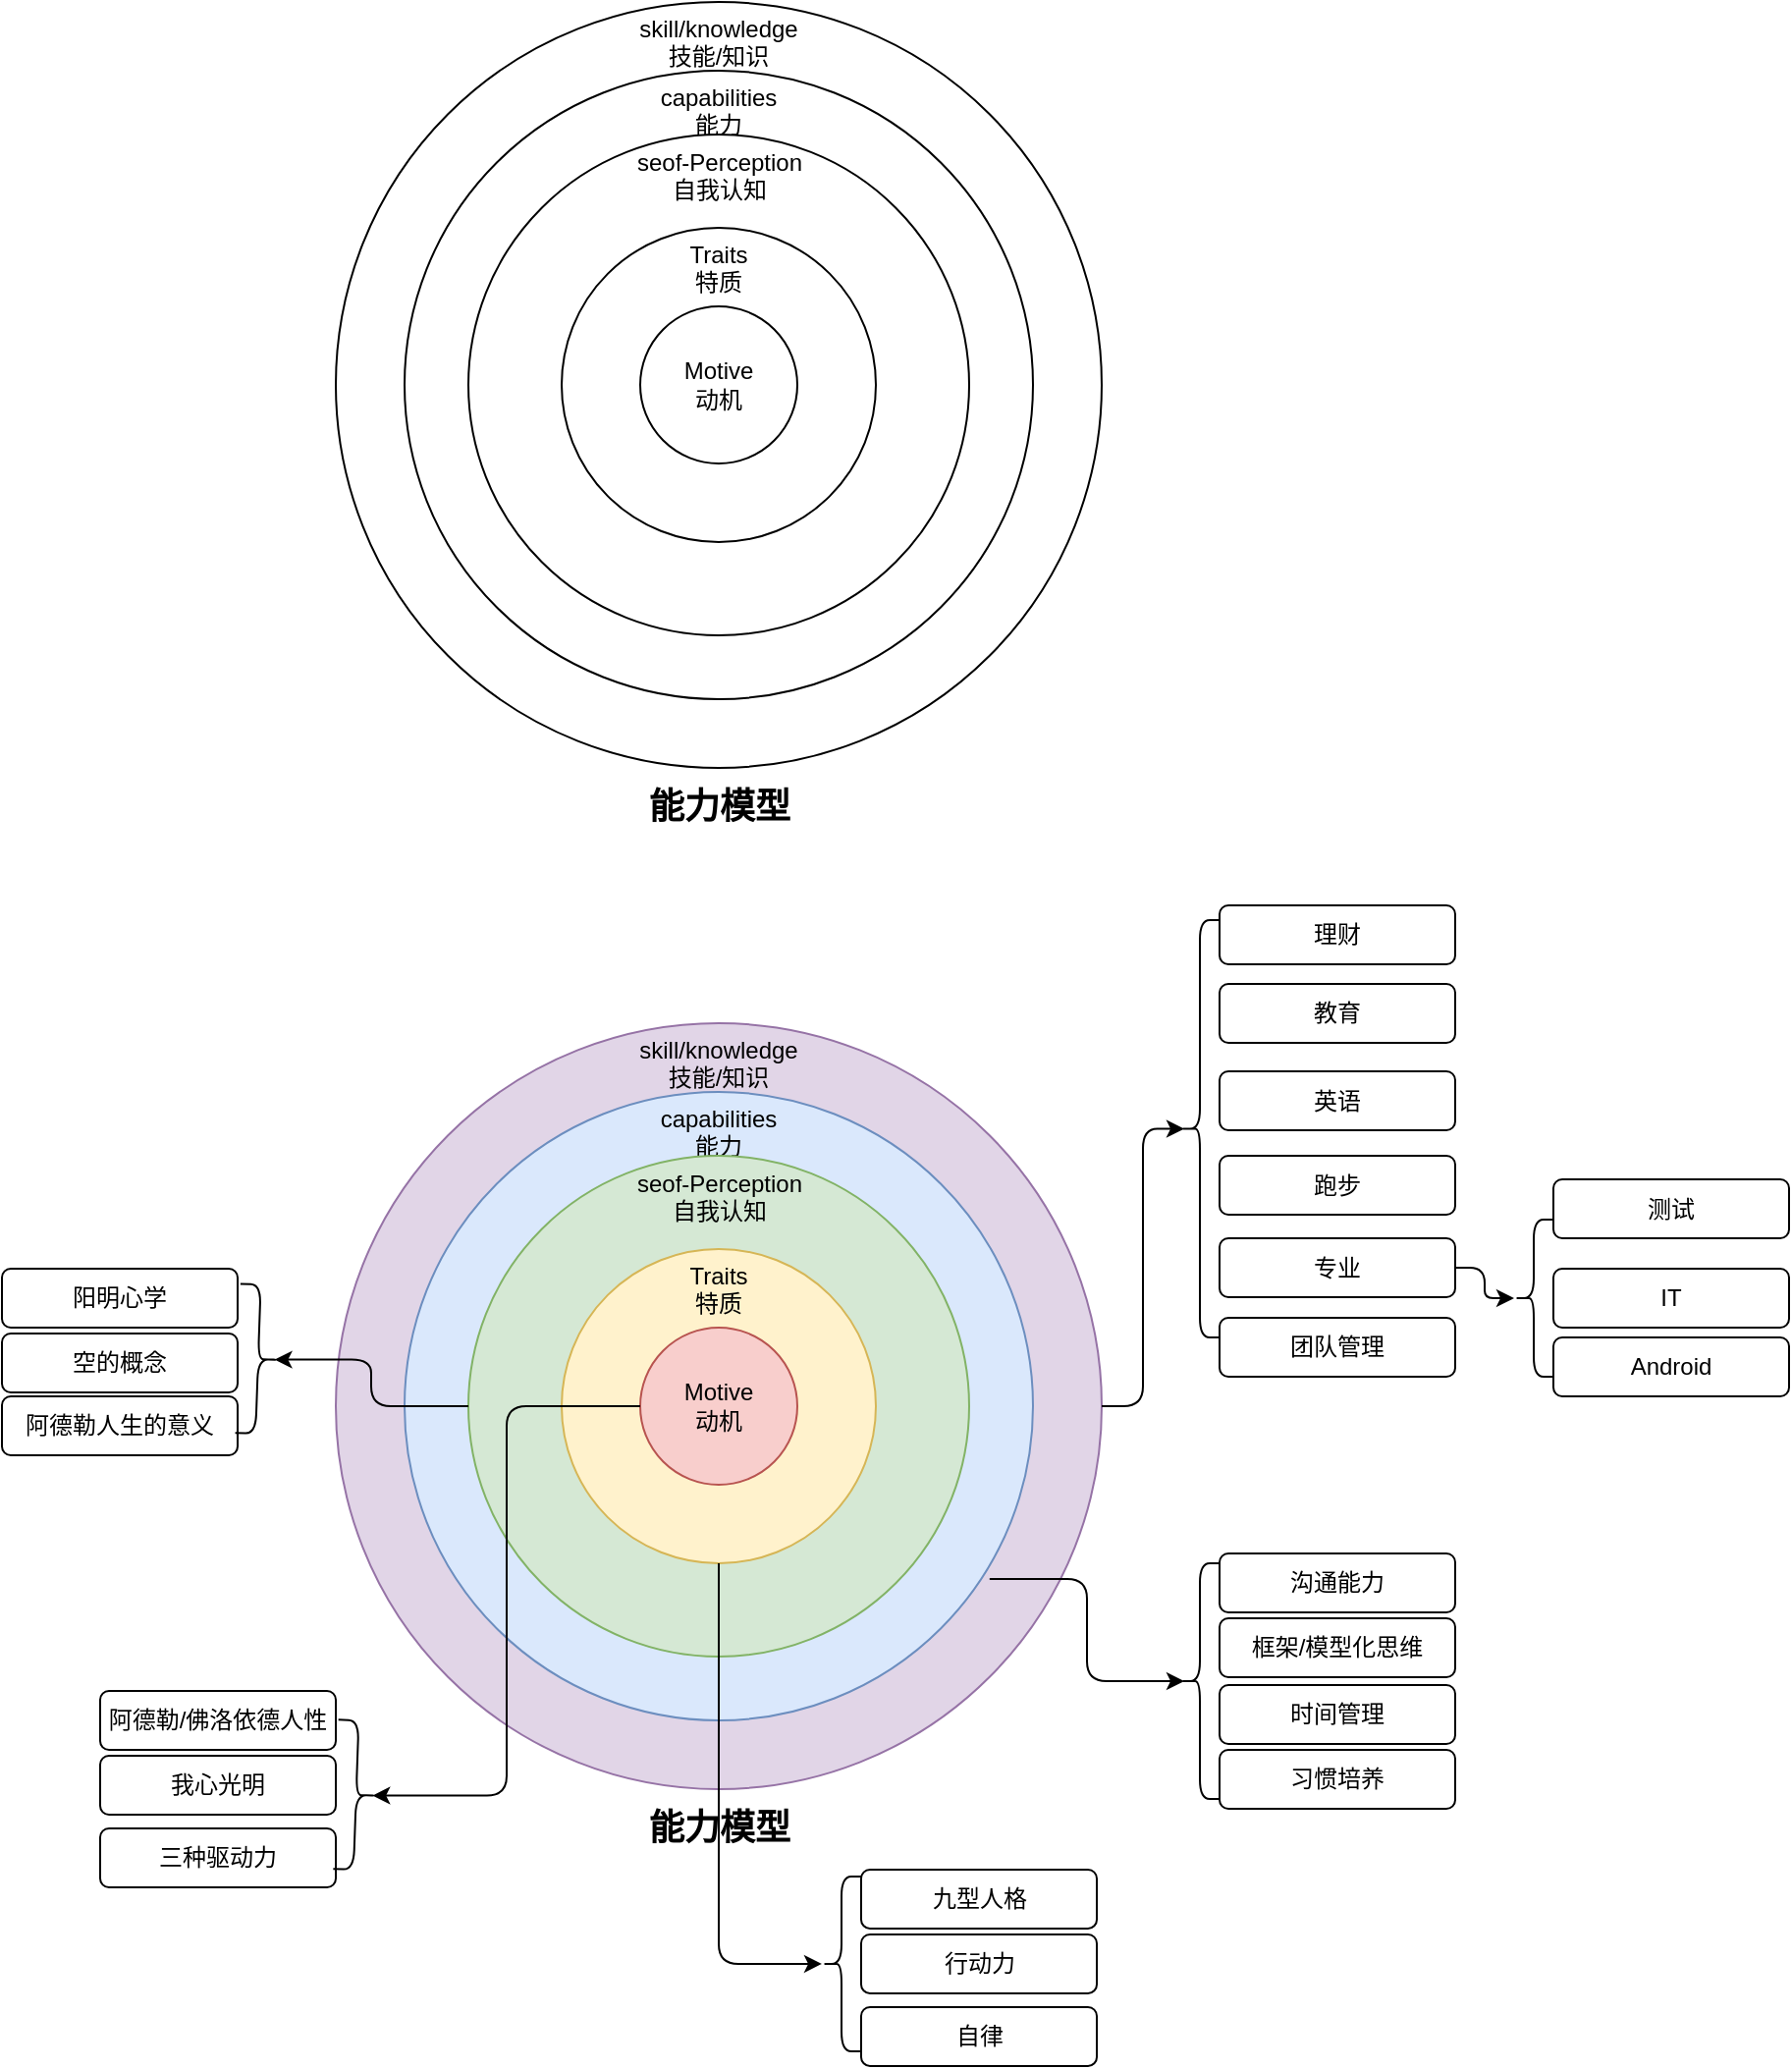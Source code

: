 <mxfile version="14.1.2" type="github">
  <diagram id="NqNKSYQHm7YxjbogzM6p" name="Page-1">
    <mxGraphModel dx="868" dy="592" grid="1" gridSize="10" guides="1" tooltips="1" connect="1" arrows="1" fold="1" page="1" pageScale="1" pageWidth="827" pageHeight="1169" math="0" shadow="0">
      <root>
        <mxCell id="0" />
        <mxCell id="1" parent="0" />
        <mxCell id="8ksIgouVYHGn35rJWdIq-8" value="&lt;div&gt;skill/knowledge&lt;/div&gt;&lt;div&gt;技能/知识&lt;br&gt;&lt;/div&gt;" style="ellipse;whiteSpace=wrap;html=1;aspect=fixed;verticalAlign=top;" parent="1" vertex="1">
          <mxGeometry x="180" y="40" width="390" height="390" as="geometry" />
        </mxCell>
        <mxCell id="8ksIgouVYHGn35rJWdIq-7" value="&lt;div&gt;capabilities&lt;/div&gt;&lt;div&gt;能力&lt;br&gt;&lt;/div&gt;" style="ellipse;whiteSpace=wrap;html=1;aspect=fixed;verticalAlign=top;" parent="1" vertex="1">
          <mxGeometry x="215" y="75" width="320" height="320" as="geometry" />
        </mxCell>
        <mxCell id="8ksIgouVYHGn35rJWdIq-6" value="&lt;div&gt;seof-Perception&lt;/div&gt;&lt;div&gt;自我认知&lt;br&gt;&lt;/div&gt;" style="ellipse;whiteSpace=wrap;html=1;aspect=fixed;verticalAlign=top;" parent="1" vertex="1">
          <mxGeometry x="247.5" y="107.5" width="255" height="255" as="geometry" />
        </mxCell>
        <mxCell id="8ksIgouVYHGn35rJWdIq-2" value="&lt;div&gt;Traits&lt;/div&gt;&lt;div&gt;特质&lt;/div&gt;" style="ellipse;whiteSpace=wrap;html=1;aspect=fixed;verticalAlign=top;" parent="1" vertex="1">
          <mxGeometry x="295" y="155" width="160" height="160" as="geometry" />
        </mxCell>
        <mxCell id="8ksIgouVYHGn35rJWdIq-1" value="&lt;div&gt;Motive&lt;/div&gt;&lt;div&gt;动机&lt;br&gt;&lt;/div&gt;" style="ellipse;whiteSpace=wrap;html=1;aspect=fixed;" parent="1" vertex="1">
          <mxGeometry x="335" y="195" width="80" height="80" as="geometry" />
        </mxCell>
        <mxCell id="8ksIgouVYHGn35rJWdIq-10" value="&lt;font style=&quot;font-size: 18px&quot;&gt;&lt;b&gt;能力模型&lt;/b&gt;&lt;/font&gt;" style="text;html=1;strokeColor=none;fillColor=none;align=center;verticalAlign=middle;whiteSpace=wrap;rounded=0;" parent="1" vertex="1">
          <mxGeometry x="302.5" y="440" width="145" height="20" as="geometry" />
        </mxCell>
        <mxCell id="wEtoji2qVTilrXCP2nl6-2" value="&lt;div&gt;skill/knowledge&lt;/div&gt;&lt;div&gt;技能/知识&lt;br&gt;&lt;/div&gt;" style="ellipse;whiteSpace=wrap;html=1;aspect=fixed;verticalAlign=top;fillColor=#e1d5e7;strokeColor=#9673a6;" vertex="1" parent="1">
          <mxGeometry x="180" y="560" width="390" height="390" as="geometry" />
        </mxCell>
        <mxCell id="wEtoji2qVTilrXCP2nl6-3" value="&lt;div&gt;capabilities&lt;/div&gt;&lt;div&gt;能力&lt;br&gt;&lt;/div&gt;" style="ellipse;whiteSpace=wrap;html=1;aspect=fixed;verticalAlign=top;fillColor=#dae8fc;strokeColor=#6c8ebf;" vertex="1" parent="1">
          <mxGeometry x="215" y="595" width="320" height="320" as="geometry" />
        </mxCell>
        <mxCell id="wEtoji2qVTilrXCP2nl6-4" value="&lt;div&gt;seof-Perception&lt;/div&gt;&lt;div&gt;自我认知&lt;br&gt;&lt;/div&gt;" style="ellipse;whiteSpace=wrap;html=1;aspect=fixed;verticalAlign=top;fillColor=#d5e8d4;strokeColor=#82b366;" vertex="1" parent="1">
          <mxGeometry x="247.5" y="627.5" width="255" height="255" as="geometry" />
        </mxCell>
        <mxCell id="wEtoji2qVTilrXCP2nl6-5" value="&lt;div&gt;Traits&lt;/div&gt;&lt;div&gt;特质&lt;/div&gt;" style="ellipse;whiteSpace=wrap;html=1;aspect=fixed;verticalAlign=top;fillColor=#fff2cc;strokeColor=#d6b656;" vertex="1" parent="1">
          <mxGeometry x="295" y="675" width="160" height="160" as="geometry" />
        </mxCell>
        <mxCell id="wEtoji2qVTilrXCP2nl6-6" value="&lt;div&gt;Motive&lt;/div&gt;&lt;div&gt;动机&lt;br&gt;&lt;/div&gt;" style="ellipse;whiteSpace=wrap;html=1;aspect=fixed;fillColor=#f8cecc;strokeColor=#b85450;" vertex="1" parent="1">
          <mxGeometry x="335" y="715" width="80" height="80" as="geometry" />
        </mxCell>
        <mxCell id="wEtoji2qVTilrXCP2nl6-7" value="&lt;font style=&quot;font-size: 18px&quot;&gt;&lt;b&gt;能力模型&lt;/b&gt;&lt;/font&gt;" style="text;html=1;strokeColor=none;fillColor=none;align=center;verticalAlign=middle;whiteSpace=wrap;rounded=0;" vertex="1" parent="1">
          <mxGeometry x="302.5" y="960" width="145" height="20" as="geometry" />
        </mxCell>
        <mxCell id="wEtoji2qVTilrXCP2nl6-8" value="理财" style="rounded=1;whiteSpace=wrap;html=1;" vertex="1" parent="1">
          <mxGeometry x="630" y="500" width="120" height="30" as="geometry" />
        </mxCell>
        <mxCell id="wEtoji2qVTilrXCP2nl6-10" value="教育" style="whiteSpace=wrap;html=1;rounded=1;" vertex="1" parent="1">
          <mxGeometry x="630" y="540" width="120" height="30" as="geometry" />
        </mxCell>
        <mxCell id="wEtoji2qVTilrXCP2nl6-12" value="跑步" style="whiteSpace=wrap;html=1;rounded=1;" vertex="1" parent="1">
          <mxGeometry x="630" y="627.5" width="120" height="30" as="geometry" />
        </mxCell>
        <mxCell id="wEtoji2qVTilrXCP2nl6-13" value="英语" style="whiteSpace=wrap;html=1;rounded=1;" vertex="1" parent="1">
          <mxGeometry x="630" y="584.5" width="120" height="30" as="geometry" />
        </mxCell>
        <mxCell id="wEtoji2qVTilrXCP2nl6-14" value="专业" style="whiteSpace=wrap;html=1;rounded=1;" vertex="1" parent="1">
          <mxGeometry x="630" y="669.5" width="120" height="30" as="geometry" />
        </mxCell>
        <mxCell id="wEtoji2qVTilrXCP2nl6-15" value="测试" style="whiteSpace=wrap;html=1;rounded=1;" vertex="1" parent="1">
          <mxGeometry x="800" y="639.5" width="120" height="30" as="geometry" />
        </mxCell>
        <mxCell id="wEtoji2qVTilrXCP2nl6-17" value="IT" style="whiteSpace=wrap;html=1;rounded=1;" vertex="1" parent="1">
          <mxGeometry x="800" y="685" width="120" height="30" as="geometry" />
        </mxCell>
        <mxCell id="wEtoji2qVTilrXCP2nl6-26" value="Android" style="whiteSpace=wrap;html=1;rounded=1;" vertex="1" parent="1">
          <mxGeometry x="800" y="720" width="120" height="30" as="geometry" />
        </mxCell>
        <mxCell id="wEtoji2qVTilrXCP2nl6-30" value="团队管理" style="whiteSpace=wrap;html=1;rounded=1;" vertex="1" parent="1">
          <mxGeometry x="630" y="710" width="120" height="30" as="geometry" />
        </mxCell>
        <mxCell id="wEtoji2qVTilrXCP2nl6-31" value="沟通能力" style="whiteSpace=wrap;html=1;rounded=1;" vertex="1" parent="1">
          <mxGeometry x="630" y="830" width="120" height="30" as="geometry" />
        </mxCell>
        <mxCell id="wEtoji2qVTilrXCP2nl6-32" value="习惯培养" style="whiteSpace=wrap;html=1;rounded=1;" vertex="1" parent="1">
          <mxGeometry x="630" y="930" width="120" height="30" as="geometry" />
        </mxCell>
        <mxCell id="wEtoji2qVTilrXCP2nl6-33" value="框架/模型化思维" style="whiteSpace=wrap;html=1;rounded=1;" vertex="1" parent="1">
          <mxGeometry x="630" y="863" width="120" height="30" as="geometry" />
        </mxCell>
        <mxCell id="wEtoji2qVTilrXCP2nl6-34" value="时间管理" style="whiteSpace=wrap;html=1;rounded=1;" vertex="1" parent="1">
          <mxGeometry x="630" y="897" width="120" height="30" as="geometry" />
        </mxCell>
        <mxCell id="wEtoji2qVTilrXCP2nl6-41" value="阳明心学" style="whiteSpace=wrap;html=1;rounded=1;" vertex="1" parent="1">
          <mxGeometry x="10" y="685" width="120" height="30" as="geometry" />
        </mxCell>
        <mxCell id="wEtoji2qVTilrXCP2nl6-42" value="行动力" style="whiteSpace=wrap;html=1;rounded=1;" vertex="1" parent="1">
          <mxGeometry x="447.5" y="1023.98" width="120" height="30" as="geometry" />
        </mxCell>
        <mxCell id="wEtoji2qVTilrXCP2nl6-43" value="空的概念" style="whiteSpace=wrap;html=1;rounded=1;" vertex="1" parent="1">
          <mxGeometry x="10" y="718" width="120" height="30" as="geometry" />
        </mxCell>
        <mxCell id="wEtoji2qVTilrXCP2nl6-44" value="九型人格" style="whiteSpace=wrap;html=1;rounded=1;" vertex="1" parent="1">
          <mxGeometry x="447.5" y="990.98" width="120" height="30" as="geometry" />
        </mxCell>
        <mxCell id="wEtoji2qVTilrXCP2nl6-49" value="自律" style="whiteSpace=wrap;html=1;rounded=1;" vertex="1" parent="1">
          <mxGeometry x="447.5" y="1060.98" width="120" height="30" as="geometry" />
        </mxCell>
        <mxCell id="wEtoji2qVTilrXCP2nl6-50" value="我心光明" style="whiteSpace=wrap;html=1;rounded=1;" vertex="1" parent="1">
          <mxGeometry x="60" y="933" width="120" height="30" as="geometry" />
        </mxCell>
        <mxCell id="wEtoji2qVTilrXCP2nl6-51" value="阿德勒/佛洛依德人性" style="whiteSpace=wrap;html=1;rounded=1;" vertex="1" parent="1">
          <mxGeometry x="60" y="900" width="120" height="30" as="geometry" />
        </mxCell>
        <mxCell id="wEtoji2qVTilrXCP2nl6-52" value="三种驱动力" style="whiteSpace=wrap;html=1;rounded=1;" vertex="1" parent="1">
          <mxGeometry x="60" y="970" width="120" height="30" as="geometry" />
        </mxCell>
        <mxCell id="wEtoji2qVTilrXCP2nl6-53" value="阿德勒人生的意义" style="whiteSpace=wrap;html=1;rounded=1;" vertex="1" parent="1">
          <mxGeometry x="10" y="750" width="120" height="30" as="geometry" />
        </mxCell>
        <mxCell id="wEtoji2qVTilrXCP2nl6-54" value="" style="shape=curlyBracket;whiteSpace=wrap;html=1;rounded=1;rotation=-178;" vertex="1" parent="1">
          <mxGeometry x="130.11" y="693.03" width="20.71" height="75.98" as="geometry" />
        </mxCell>
        <mxCell id="wEtoji2qVTilrXCP2nl6-55" value="" style="edgeStyle=elbowEdgeStyle;elbow=horizontal;endArrow=classic;html=1;entryX=0.1;entryY=0.5;entryDx=0;entryDy=0;entryPerimeter=0;" edge="1" parent="1" source="wEtoji2qVTilrXCP2nl6-4" target="wEtoji2qVTilrXCP2nl6-54">
          <mxGeometry width="50" height="50" relative="1" as="geometry">
            <mxPoint x="270" y="880" as="sourcePoint" />
            <mxPoint x="320" y="830" as="targetPoint" />
          </mxGeometry>
        </mxCell>
        <mxCell id="wEtoji2qVTilrXCP2nl6-57" value="" style="shape=curlyBracket;whiteSpace=wrap;html=1;rounded=1;rotation=-178;" vertex="1" parent="1">
          <mxGeometry x="180" y="915" width="20.71" height="75.98" as="geometry" />
        </mxCell>
        <mxCell id="wEtoji2qVTilrXCP2nl6-58" value="" style="edgeStyle=elbowEdgeStyle;elbow=horizontal;endArrow=classic;html=1;entryX=0.1;entryY=0.5;entryDx=0;entryDy=0;entryPerimeter=0;" edge="1" parent="1" source="wEtoji2qVTilrXCP2nl6-6" target="wEtoji2qVTilrXCP2nl6-57">
          <mxGeometry width="50" height="50" relative="1" as="geometry">
            <mxPoint x="270" y="880" as="sourcePoint" />
            <mxPoint x="320" y="830" as="targetPoint" />
          </mxGeometry>
        </mxCell>
        <mxCell id="wEtoji2qVTilrXCP2nl6-59" value="" style="shape=curlyBracket;whiteSpace=wrap;html=1;rounded=1;size=0.5;" vertex="1" parent="1">
          <mxGeometry x="427.5" y="994.47" width="20" height="89.02" as="geometry" />
        </mxCell>
        <mxCell id="wEtoji2qVTilrXCP2nl6-60" value="" style="edgeStyle=elbowEdgeStyle;elbow=horizontal;endArrow=classic;html=1;exitX=0.5;exitY=1;exitDx=0;exitDy=0;" edge="1" parent="1" source="wEtoji2qVTilrXCP2nl6-5" target="wEtoji2qVTilrXCP2nl6-59">
          <mxGeometry width="50" height="50" relative="1" as="geometry">
            <mxPoint x="270" y="900" as="sourcePoint" />
            <mxPoint x="320" y="850" as="targetPoint" />
            <Array as="points">
              <mxPoint x="375" y="940" />
            </Array>
          </mxGeometry>
        </mxCell>
        <mxCell id="wEtoji2qVTilrXCP2nl6-61" value="" style="shape=curlyBracket;whiteSpace=wrap;html=1;rounded=1;" vertex="1" parent="1">
          <mxGeometry x="610" y="835" width="20" height="120" as="geometry" />
        </mxCell>
        <mxCell id="wEtoji2qVTilrXCP2nl6-62" value="" style="edgeStyle=elbowEdgeStyle;elbow=horizontal;endArrow=classic;html=1;entryX=0.1;entryY=0.5;entryDx=0;entryDy=0;entryPerimeter=0;exitX=0.931;exitY=0.775;exitDx=0;exitDy=0;exitPerimeter=0;" edge="1" parent="1" source="wEtoji2qVTilrXCP2nl6-3" target="wEtoji2qVTilrXCP2nl6-61">
          <mxGeometry width="50" height="50" relative="1" as="geometry">
            <mxPoint x="270" y="900" as="sourcePoint" />
            <mxPoint x="320" y="850" as="targetPoint" />
          </mxGeometry>
        </mxCell>
        <mxCell id="wEtoji2qVTilrXCP2nl6-63" value="" style="shape=curlyBracket;whiteSpace=wrap;html=1;rounded=1;" vertex="1" parent="1">
          <mxGeometry x="610" y="507.5" width="20" height="212.5" as="geometry" />
        </mxCell>
        <mxCell id="wEtoji2qVTilrXCP2nl6-64" value="" style="edgeStyle=elbowEdgeStyle;elbow=horizontal;endArrow=classic;html=1;entryX=0.1;entryY=0.5;entryDx=0;entryDy=0;entryPerimeter=0;" edge="1" parent="1" source="wEtoji2qVTilrXCP2nl6-2" target="wEtoji2qVTilrXCP2nl6-63">
          <mxGeometry width="50" height="50" relative="1" as="geometry">
            <mxPoint x="270" y="780" as="sourcePoint" />
            <mxPoint x="320" y="730" as="targetPoint" />
          </mxGeometry>
        </mxCell>
        <mxCell id="wEtoji2qVTilrXCP2nl6-65" value="" style="shape=curlyBracket;whiteSpace=wrap;html=1;rounded=1;" vertex="1" parent="1">
          <mxGeometry x="780" y="660" width="20" height="80" as="geometry" />
        </mxCell>
        <mxCell id="wEtoji2qVTilrXCP2nl6-66" value="" style="edgeStyle=elbowEdgeStyle;elbow=horizontal;endArrow=classic;html=1;exitX=1;exitY=0.5;exitDx=0;exitDy=0;" edge="1" parent="1" source="wEtoji2qVTilrXCP2nl6-14" target="wEtoji2qVTilrXCP2nl6-65">
          <mxGeometry width="50" height="50" relative="1" as="geometry">
            <mxPoint x="760" y="680" as="sourcePoint" />
            <mxPoint x="620" y="730" as="targetPoint" />
          </mxGeometry>
        </mxCell>
      </root>
    </mxGraphModel>
  </diagram>
</mxfile>
